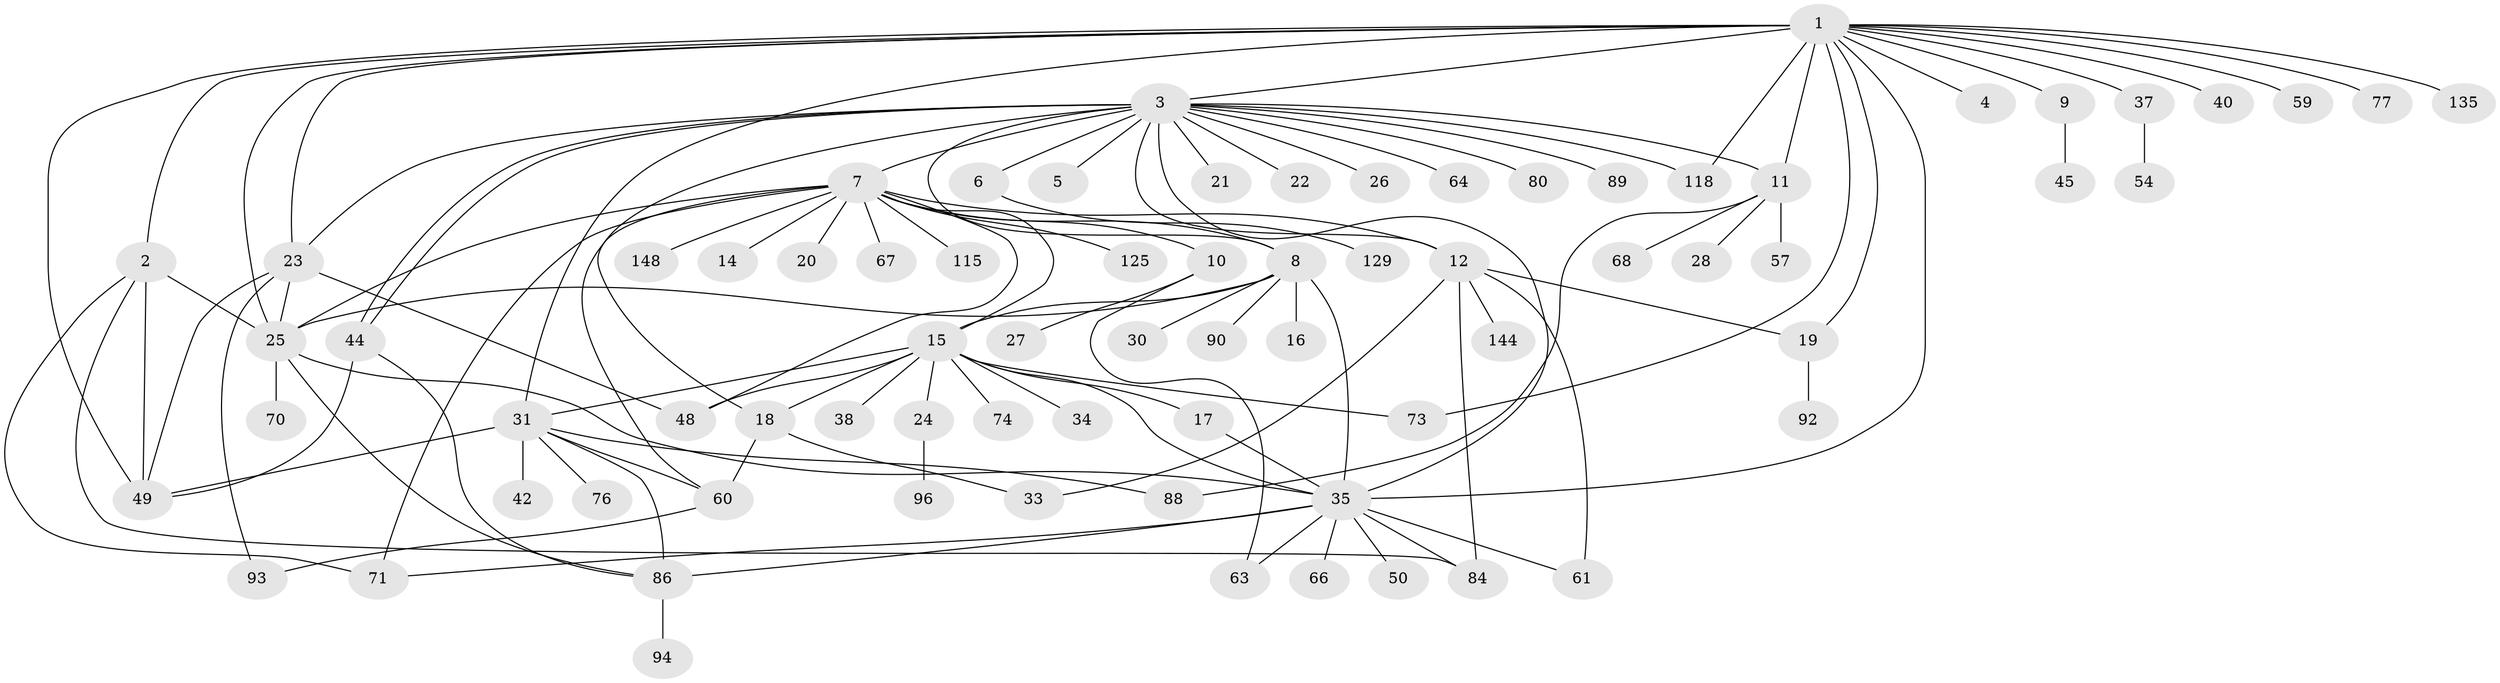 // original degree distribution, {22: 0.006756756756756757, 6: 0.02027027027027027, 19: 0.006756756756756757, 1: 0.5, 2: 0.18243243243243243, 18: 0.006756756756756757, 10: 0.006756756756756757, 3: 0.11486486486486487, 4: 0.05405405405405406, 5: 0.05405405405405406, 8: 0.02702702702702703, 14: 0.006756756756756757, 7: 0.013513513513513514}
// Generated by graph-tools (version 1.1) at 2025/14/03/09/25 04:14:35]
// undirected, 74 vertices, 113 edges
graph export_dot {
graph [start="1"]
  node [color=gray90,style=filled];
  1;
  2;
  3;
  4;
  5;
  6;
  7 [super="+13+53+72+98"];
  8;
  9;
  10;
  11 [super="+46+41"];
  12 [super="+32+123"];
  14;
  15 [super="+95+29"];
  16;
  17;
  18 [super="+43+52+107+56+79"];
  19;
  20;
  21;
  22;
  23 [super="+36+85+62+146"];
  24;
  25 [super="+100+81+83+65+55+82+109+105"];
  26 [super="+116"];
  27;
  28;
  30;
  31 [super="+51"];
  33;
  34;
  35 [super="+99+121+133+47+58"];
  37;
  38 [super="+127+147"];
  40;
  42;
  44 [super="+91+140"];
  45;
  48;
  49 [super="+111+75"];
  50;
  54 [super="+112"];
  57;
  59;
  60 [super="+69"];
  61;
  63;
  64;
  66;
  67;
  68;
  70 [super="+134"];
  71 [super="+145"];
  73 [super="+120"];
  74;
  76;
  77;
  80;
  84;
  86 [super="+101+102"];
  88;
  89;
  90;
  92 [super="+110"];
  93;
  94;
  96 [super="+113+126"];
  115;
  118;
  125;
  129;
  135;
  144;
  148;
  1 -- 2;
  1 -- 3;
  1 -- 4;
  1 -- 9;
  1 -- 19;
  1 -- 23;
  1 -- 31 [weight=2];
  1 -- 35 [weight=2];
  1 -- 37;
  1 -- 40;
  1 -- 49 [weight=2];
  1 -- 59;
  1 -- 73;
  1 -- 77;
  1 -- 118;
  1 -- 135;
  1 -- 25 [weight=2];
  1 -- 11;
  2 -- 71;
  2 -- 84;
  2 -- 25 [weight=2];
  2 -- 49;
  3 -- 5;
  3 -- 6;
  3 -- 7;
  3 -- 8;
  3 -- 11;
  3 -- 18;
  3 -- 21;
  3 -- 22;
  3 -- 23;
  3 -- 26;
  3 -- 44;
  3 -- 44;
  3 -- 64;
  3 -- 80;
  3 -- 89;
  3 -- 118;
  3 -- 12;
  3 -- 35;
  6 -- 129;
  7 -- 8;
  7 -- 10;
  7 -- 12;
  7 -- 14;
  7 -- 15;
  7 -- 20;
  7 -- 48;
  7 -- 60;
  7 -- 67;
  7 -- 71;
  7 -- 115;
  7 -- 148;
  7 -- 125;
  7 -- 25 [weight=2];
  8 -- 16;
  8 -- 30;
  8 -- 35 [weight=2];
  8 -- 90;
  8 -- 15;
  8 -- 25 [weight=2];
  9 -- 45;
  10 -- 27;
  10 -- 63;
  11 -- 28;
  11 -- 88;
  11 -- 68;
  11 -- 57;
  12 -- 19;
  12 -- 84;
  12 -- 144;
  12 -- 33;
  12 -- 61;
  15 -- 17;
  15 -- 24;
  15 -- 34;
  15 -- 38;
  15 -- 18;
  15 -- 48;
  15 -- 35;
  15 -- 73;
  15 -- 74;
  15 -- 31;
  17 -- 35;
  18 -- 33;
  18 -- 60;
  19 -- 92;
  23 -- 25 [weight=2];
  23 -- 48;
  23 -- 93;
  23 -- 49;
  24 -- 96;
  25 -- 70;
  25 -- 86;
  25 -- 35 [weight=2];
  31 -- 42;
  31 -- 88;
  31 -- 86 [weight=2];
  31 -- 49;
  31 -- 60;
  31 -- 76;
  35 -- 50;
  35 -- 61;
  35 -- 71;
  35 -- 84;
  35 -- 66;
  35 -- 63;
  35 -- 86;
  37 -- 54;
  44 -- 49;
  44 -- 86;
  60 -- 93;
  86 -- 94;
}
